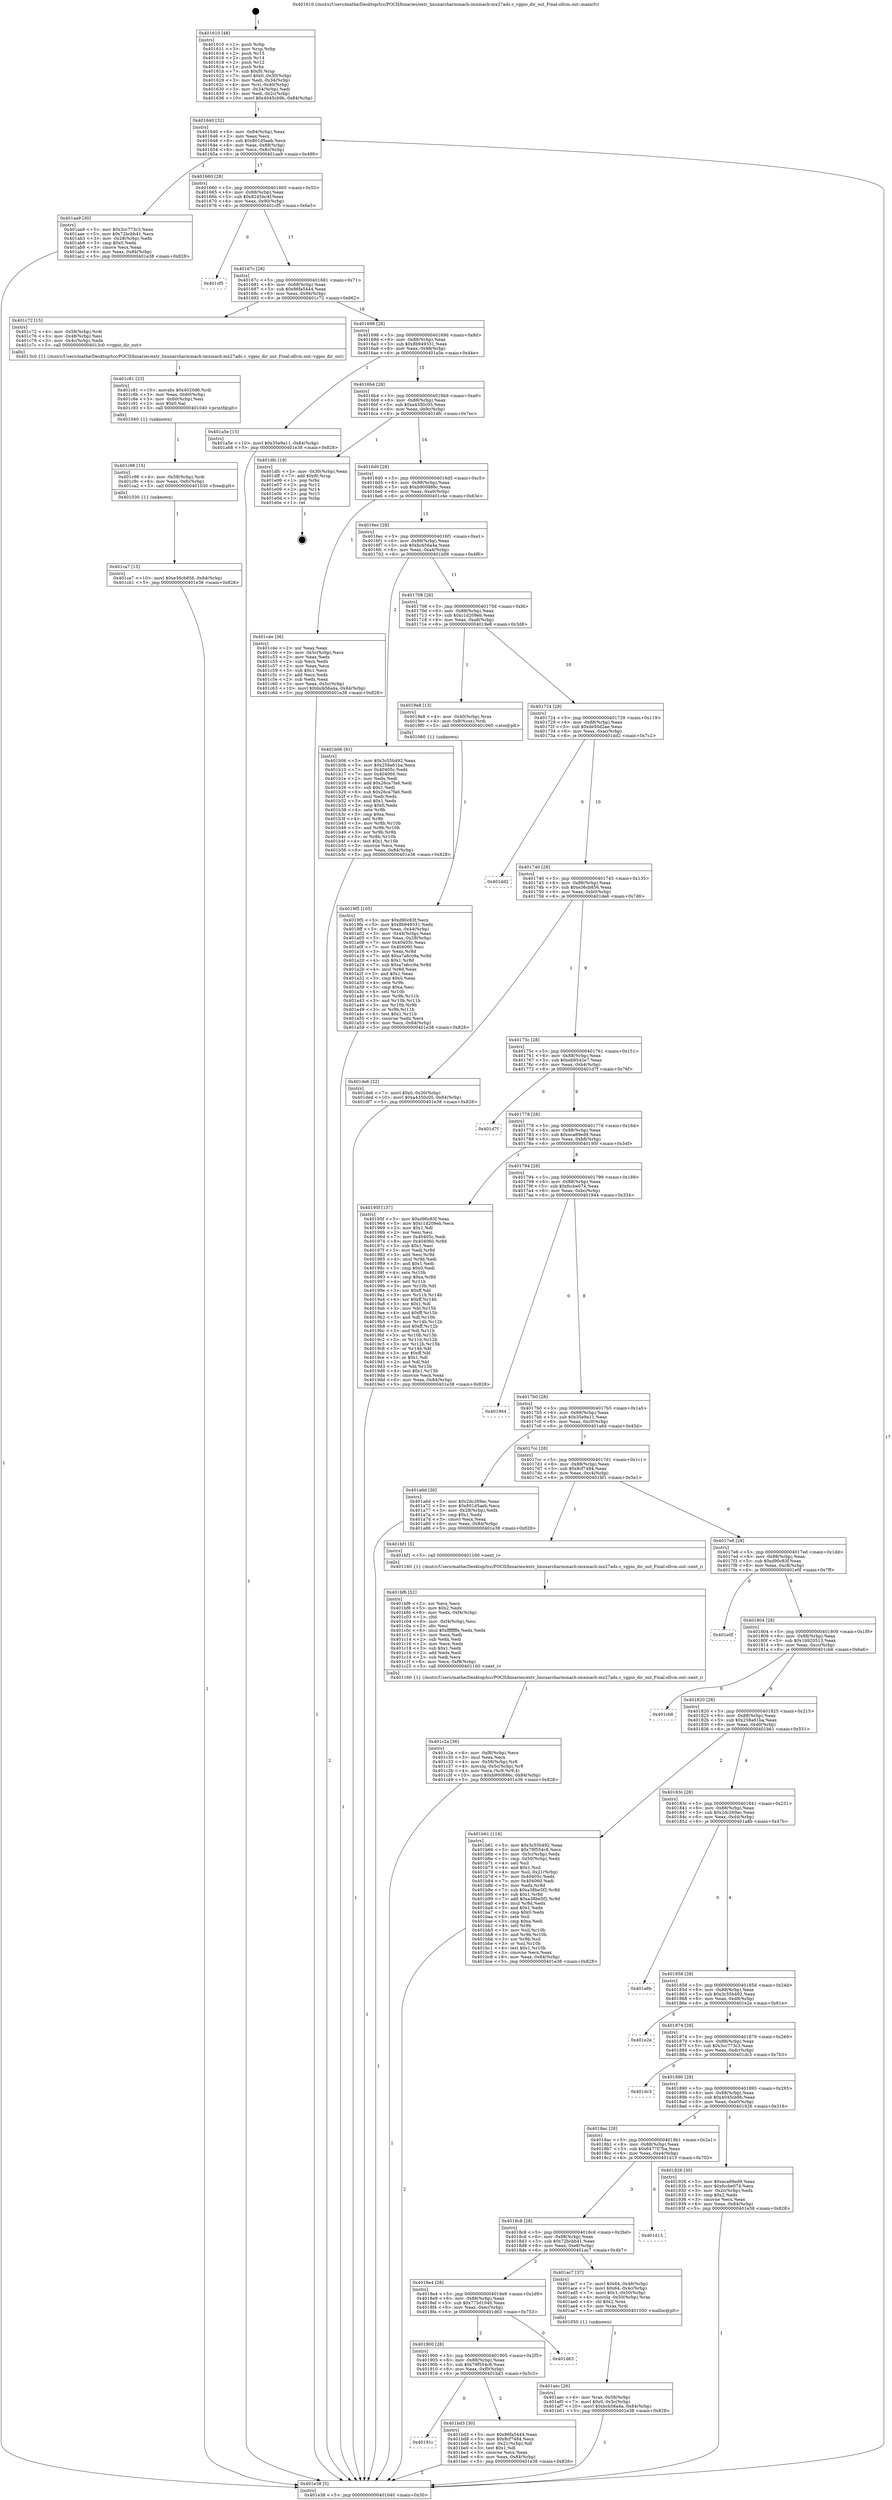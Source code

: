 digraph "0x401610" {
  label = "0x401610 (/mnt/c/Users/mathe/Desktop/tcc/POCII/binaries/extr_linuxarcharmmach-imxmach-mx27ads.c_vgpio_dir_out_Final-ollvm.out::main(0))"
  labelloc = "t"
  node[shape=record]

  Entry [label="",width=0.3,height=0.3,shape=circle,fillcolor=black,style=filled]
  "0x401640" [label="{
     0x401640 [32]\l
     | [instrs]\l
     &nbsp;&nbsp;0x401640 \<+6\>: mov -0x84(%rbp),%eax\l
     &nbsp;&nbsp;0x401646 \<+2\>: mov %eax,%ecx\l
     &nbsp;&nbsp;0x401648 \<+6\>: sub $0x801d5aeb,%ecx\l
     &nbsp;&nbsp;0x40164e \<+6\>: mov %eax,-0x88(%rbp)\l
     &nbsp;&nbsp;0x401654 \<+6\>: mov %ecx,-0x8c(%rbp)\l
     &nbsp;&nbsp;0x40165a \<+6\>: je 0000000000401aa9 \<main+0x499\>\l
  }"]
  "0x401aa9" [label="{
     0x401aa9 [30]\l
     | [instrs]\l
     &nbsp;&nbsp;0x401aa9 \<+5\>: mov $0x3cc773c3,%eax\l
     &nbsp;&nbsp;0x401aae \<+5\>: mov $0x72bcbb41,%ecx\l
     &nbsp;&nbsp;0x401ab3 \<+3\>: mov -0x28(%rbp),%edx\l
     &nbsp;&nbsp;0x401ab6 \<+3\>: cmp $0x0,%edx\l
     &nbsp;&nbsp;0x401ab9 \<+3\>: cmove %ecx,%eax\l
     &nbsp;&nbsp;0x401abc \<+6\>: mov %eax,-0x84(%rbp)\l
     &nbsp;&nbsp;0x401ac2 \<+5\>: jmp 0000000000401e38 \<main+0x828\>\l
  }"]
  "0x401660" [label="{
     0x401660 [28]\l
     | [instrs]\l
     &nbsp;&nbsp;0x401660 \<+5\>: jmp 0000000000401665 \<main+0x55\>\l
     &nbsp;&nbsp;0x401665 \<+6\>: mov -0x88(%rbp),%eax\l
     &nbsp;&nbsp;0x40166b \<+5\>: sub $0x8245bc4f,%eax\l
     &nbsp;&nbsp;0x401670 \<+6\>: mov %eax,-0x90(%rbp)\l
     &nbsp;&nbsp;0x401676 \<+6\>: je 0000000000401cf5 \<main+0x6e5\>\l
  }"]
  Exit [label="",width=0.3,height=0.3,shape=circle,fillcolor=black,style=filled,peripheries=2]
  "0x401cf5" [label="{
     0x401cf5\l
  }", style=dashed]
  "0x40167c" [label="{
     0x40167c [28]\l
     | [instrs]\l
     &nbsp;&nbsp;0x40167c \<+5\>: jmp 0000000000401681 \<main+0x71\>\l
     &nbsp;&nbsp;0x401681 \<+6\>: mov -0x88(%rbp),%eax\l
     &nbsp;&nbsp;0x401687 \<+5\>: sub $0x86fa5444,%eax\l
     &nbsp;&nbsp;0x40168c \<+6\>: mov %eax,-0x94(%rbp)\l
     &nbsp;&nbsp;0x401692 \<+6\>: je 0000000000401c72 \<main+0x662\>\l
  }"]
  "0x401ca7" [label="{
     0x401ca7 [15]\l
     | [instrs]\l
     &nbsp;&nbsp;0x401ca7 \<+10\>: movl $0xe36cb856,-0x84(%rbp)\l
     &nbsp;&nbsp;0x401cb1 \<+5\>: jmp 0000000000401e38 \<main+0x828\>\l
  }"]
  "0x401c72" [label="{
     0x401c72 [15]\l
     | [instrs]\l
     &nbsp;&nbsp;0x401c72 \<+4\>: mov -0x58(%rbp),%rdi\l
     &nbsp;&nbsp;0x401c76 \<+3\>: mov -0x48(%rbp),%esi\l
     &nbsp;&nbsp;0x401c79 \<+3\>: mov -0x4c(%rbp),%edx\l
     &nbsp;&nbsp;0x401c7c \<+5\>: call 00000000004013c0 \<vgpio_dir_out\>\l
     | [calls]\l
     &nbsp;&nbsp;0x4013c0 \{1\} (/mnt/c/Users/mathe/Desktop/tcc/POCII/binaries/extr_linuxarcharmmach-imxmach-mx27ads.c_vgpio_dir_out_Final-ollvm.out::vgpio_dir_out)\l
  }"]
  "0x401698" [label="{
     0x401698 [28]\l
     | [instrs]\l
     &nbsp;&nbsp;0x401698 \<+5\>: jmp 000000000040169d \<main+0x8d\>\l
     &nbsp;&nbsp;0x40169d \<+6\>: mov -0x88(%rbp),%eax\l
     &nbsp;&nbsp;0x4016a3 \<+5\>: sub $0x8b949331,%eax\l
     &nbsp;&nbsp;0x4016a8 \<+6\>: mov %eax,-0x98(%rbp)\l
     &nbsp;&nbsp;0x4016ae \<+6\>: je 0000000000401a5e \<main+0x44e\>\l
  }"]
  "0x401c98" [label="{
     0x401c98 [15]\l
     | [instrs]\l
     &nbsp;&nbsp;0x401c98 \<+4\>: mov -0x58(%rbp),%rdi\l
     &nbsp;&nbsp;0x401c9c \<+6\>: mov %eax,-0xfc(%rbp)\l
     &nbsp;&nbsp;0x401ca2 \<+5\>: call 0000000000401030 \<free@plt\>\l
     | [calls]\l
     &nbsp;&nbsp;0x401030 \{1\} (unknown)\l
  }"]
  "0x401a5e" [label="{
     0x401a5e [15]\l
     | [instrs]\l
     &nbsp;&nbsp;0x401a5e \<+10\>: movl $0x35e9a11,-0x84(%rbp)\l
     &nbsp;&nbsp;0x401a68 \<+5\>: jmp 0000000000401e38 \<main+0x828\>\l
  }"]
  "0x4016b4" [label="{
     0x4016b4 [28]\l
     | [instrs]\l
     &nbsp;&nbsp;0x4016b4 \<+5\>: jmp 00000000004016b9 \<main+0xa9\>\l
     &nbsp;&nbsp;0x4016b9 \<+6\>: mov -0x88(%rbp),%eax\l
     &nbsp;&nbsp;0x4016bf \<+5\>: sub $0xa4350c05,%eax\l
     &nbsp;&nbsp;0x4016c4 \<+6\>: mov %eax,-0x9c(%rbp)\l
     &nbsp;&nbsp;0x4016ca \<+6\>: je 0000000000401dfc \<main+0x7ec\>\l
  }"]
  "0x401c81" [label="{
     0x401c81 [23]\l
     | [instrs]\l
     &nbsp;&nbsp;0x401c81 \<+10\>: movabs $0x4020d6,%rdi\l
     &nbsp;&nbsp;0x401c8b \<+3\>: mov %eax,-0x60(%rbp)\l
     &nbsp;&nbsp;0x401c8e \<+3\>: mov -0x60(%rbp),%esi\l
     &nbsp;&nbsp;0x401c91 \<+2\>: mov $0x0,%al\l
     &nbsp;&nbsp;0x401c93 \<+5\>: call 0000000000401040 \<printf@plt\>\l
     | [calls]\l
     &nbsp;&nbsp;0x401040 \{1\} (unknown)\l
  }"]
  "0x401dfc" [label="{
     0x401dfc [19]\l
     | [instrs]\l
     &nbsp;&nbsp;0x401dfc \<+3\>: mov -0x30(%rbp),%eax\l
     &nbsp;&nbsp;0x401dff \<+7\>: add $0xf0,%rsp\l
     &nbsp;&nbsp;0x401e06 \<+1\>: pop %rbx\l
     &nbsp;&nbsp;0x401e07 \<+2\>: pop %r12\l
     &nbsp;&nbsp;0x401e09 \<+2\>: pop %r14\l
     &nbsp;&nbsp;0x401e0b \<+2\>: pop %r15\l
     &nbsp;&nbsp;0x401e0d \<+1\>: pop %rbp\l
     &nbsp;&nbsp;0x401e0e \<+1\>: ret\l
  }"]
  "0x4016d0" [label="{
     0x4016d0 [28]\l
     | [instrs]\l
     &nbsp;&nbsp;0x4016d0 \<+5\>: jmp 00000000004016d5 \<main+0xc5\>\l
     &nbsp;&nbsp;0x4016d5 \<+6\>: mov -0x88(%rbp),%eax\l
     &nbsp;&nbsp;0x4016db \<+5\>: sub $0xb900886c,%eax\l
     &nbsp;&nbsp;0x4016e0 \<+6\>: mov %eax,-0xa0(%rbp)\l
     &nbsp;&nbsp;0x4016e6 \<+6\>: je 0000000000401c4e \<main+0x63e\>\l
  }"]
  "0x401c2a" [label="{
     0x401c2a [36]\l
     | [instrs]\l
     &nbsp;&nbsp;0x401c2a \<+6\>: mov -0xf8(%rbp),%ecx\l
     &nbsp;&nbsp;0x401c30 \<+3\>: imul %eax,%ecx\l
     &nbsp;&nbsp;0x401c33 \<+4\>: mov -0x58(%rbp),%r8\l
     &nbsp;&nbsp;0x401c37 \<+4\>: movslq -0x5c(%rbp),%r9\l
     &nbsp;&nbsp;0x401c3b \<+4\>: mov %ecx,(%r8,%r9,4)\l
     &nbsp;&nbsp;0x401c3f \<+10\>: movl $0xb900886c,-0x84(%rbp)\l
     &nbsp;&nbsp;0x401c49 \<+5\>: jmp 0000000000401e38 \<main+0x828\>\l
  }"]
  "0x401c4e" [label="{
     0x401c4e [36]\l
     | [instrs]\l
     &nbsp;&nbsp;0x401c4e \<+2\>: xor %eax,%eax\l
     &nbsp;&nbsp;0x401c50 \<+3\>: mov -0x5c(%rbp),%ecx\l
     &nbsp;&nbsp;0x401c53 \<+2\>: mov %eax,%edx\l
     &nbsp;&nbsp;0x401c55 \<+2\>: sub %ecx,%edx\l
     &nbsp;&nbsp;0x401c57 \<+2\>: mov %eax,%ecx\l
     &nbsp;&nbsp;0x401c59 \<+3\>: sub $0x1,%ecx\l
     &nbsp;&nbsp;0x401c5c \<+2\>: add %ecx,%edx\l
     &nbsp;&nbsp;0x401c5e \<+2\>: sub %edx,%eax\l
     &nbsp;&nbsp;0x401c60 \<+3\>: mov %eax,-0x5c(%rbp)\l
     &nbsp;&nbsp;0x401c63 \<+10\>: movl $0xbcb56a4a,-0x84(%rbp)\l
     &nbsp;&nbsp;0x401c6d \<+5\>: jmp 0000000000401e38 \<main+0x828\>\l
  }"]
  "0x4016ec" [label="{
     0x4016ec [28]\l
     | [instrs]\l
     &nbsp;&nbsp;0x4016ec \<+5\>: jmp 00000000004016f1 \<main+0xe1\>\l
     &nbsp;&nbsp;0x4016f1 \<+6\>: mov -0x88(%rbp),%eax\l
     &nbsp;&nbsp;0x4016f7 \<+5\>: sub $0xbcb56a4a,%eax\l
     &nbsp;&nbsp;0x4016fc \<+6\>: mov %eax,-0xa4(%rbp)\l
     &nbsp;&nbsp;0x401702 \<+6\>: je 0000000000401b06 \<main+0x4f6\>\l
  }"]
  "0x401bf6" [label="{
     0x401bf6 [52]\l
     | [instrs]\l
     &nbsp;&nbsp;0x401bf6 \<+2\>: xor %ecx,%ecx\l
     &nbsp;&nbsp;0x401bf8 \<+5\>: mov $0x2,%edx\l
     &nbsp;&nbsp;0x401bfd \<+6\>: mov %edx,-0xf4(%rbp)\l
     &nbsp;&nbsp;0x401c03 \<+1\>: cltd\l
     &nbsp;&nbsp;0x401c04 \<+6\>: mov -0xf4(%rbp),%esi\l
     &nbsp;&nbsp;0x401c0a \<+2\>: idiv %esi\l
     &nbsp;&nbsp;0x401c0c \<+6\>: imul $0xfffffffe,%edx,%edx\l
     &nbsp;&nbsp;0x401c12 \<+2\>: mov %ecx,%edi\l
     &nbsp;&nbsp;0x401c14 \<+2\>: sub %edx,%edi\l
     &nbsp;&nbsp;0x401c16 \<+2\>: mov %ecx,%edx\l
     &nbsp;&nbsp;0x401c18 \<+3\>: sub $0x1,%edx\l
     &nbsp;&nbsp;0x401c1b \<+2\>: add %edx,%edi\l
     &nbsp;&nbsp;0x401c1d \<+2\>: sub %edi,%ecx\l
     &nbsp;&nbsp;0x401c1f \<+6\>: mov %ecx,-0xf8(%rbp)\l
     &nbsp;&nbsp;0x401c25 \<+5\>: call 0000000000401160 \<next_i\>\l
     | [calls]\l
     &nbsp;&nbsp;0x401160 \{1\} (/mnt/c/Users/mathe/Desktop/tcc/POCII/binaries/extr_linuxarcharmmach-imxmach-mx27ads.c_vgpio_dir_out_Final-ollvm.out::next_i)\l
  }"]
  "0x401b06" [label="{
     0x401b06 [91]\l
     | [instrs]\l
     &nbsp;&nbsp;0x401b06 \<+5\>: mov $0x3c55b492,%eax\l
     &nbsp;&nbsp;0x401b0b \<+5\>: mov $0x258a61ba,%ecx\l
     &nbsp;&nbsp;0x401b10 \<+7\>: mov 0x40405c,%edx\l
     &nbsp;&nbsp;0x401b17 \<+7\>: mov 0x404060,%esi\l
     &nbsp;&nbsp;0x401b1e \<+2\>: mov %edx,%edi\l
     &nbsp;&nbsp;0x401b20 \<+6\>: add $0x26ca7fa6,%edi\l
     &nbsp;&nbsp;0x401b26 \<+3\>: sub $0x1,%edi\l
     &nbsp;&nbsp;0x401b29 \<+6\>: sub $0x26ca7fa6,%edi\l
     &nbsp;&nbsp;0x401b2f \<+3\>: imul %edi,%edx\l
     &nbsp;&nbsp;0x401b32 \<+3\>: and $0x1,%edx\l
     &nbsp;&nbsp;0x401b35 \<+3\>: cmp $0x0,%edx\l
     &nbsp;&nbsp;0x401b38 \<+4\>: sete %r8b\l
     &nbsp;&nbsp;0x401b3c \<+3\>: cmp $0xa,%esi\l
     &nbsp;&nbsp;0x401b3f \<+4\>: setl %r9b\l
     &nbsp;&nbsp;0x401b43 \<+3\>: mov %r8b,%r10b\l
     &nbsp;&nbsp;0x401b46 \<+3\>: and %r9b,%r10b\l
     &nbsp;&nbsp;0x401b49 \<+3\>: xor %r9b,%r8b\l
     &nbsp;&nbsp;0x401b4c \<+3\>: or %r8b,%r10b\l
     &nbsp;&nbsp;0x401b4f \<+4\>: test $0x1,%r10b\l
     &nbsp;&nbsp;0x401b53 \<+3\>: cmovne %ecx,%eax\l
     &nbsp;&nbsp;0x401b56 \<+6\>: mov %eax,-0x84(%rbp)\l
     &nbsp;&nbsp;0x401b5c \<+5\>: jmp 0000000000401e38 \<main+0x828\>\l
  }"]
  "0x401708" [label="{
     0x401708 [28]\l
     | [instrs]\l
     &nbsp;&nbsp;0x401708 \<+5\>: jmp 000000000040170d \<main+0xfd\>\l
     &nbsp;&nbsp;0x40170d \<+6\>: mov -0x88(%rbp),%eax\l
     &nbsp;&nbsp;0x401713 \<+5\>: sub $0xc1d209eb,%eax\l
     &nbsp;&nbsp;0x401718 \<+6\>: mov %eax,-0xa8(%rbp)\l
     &nbsp;&nbsp;0x40171e \<+6\>: je 00000000004019e8 \<main+0x3d8\>\l
  }"]
  "0x40191c" [label="{
     0x40191c\l
  }", style=dashed]
  "0x4019e8" [label="{
     0x4019e8 [13]\l
     | [instrs]\l
     &nbsp;&nbsp;0x4019e8 \<+4\>: mov -0x40(%rbp),%rax\l
     &nbsp;&nbsp;0x4019ec \<+4\>: mov 0x8(%rax),%rdi\l
     &nbsp;&nbsp;0x4019f0 \<+5\>: call 0000000000401060 \<atoi@plt\>\l
     | [calls]\l
     &nbsp;&nbsp;0x401060 \{1\} (unknown)\l
  }"]
  "0x401724" [label="{
     0x401724 [28]\l
     | [instrs]\l
     &nbsp;&nbsp;0x401724 \<+5\>: jmp 0000000000401729 \<main+0x119\>\l
     &nbsp;&nbsp;0x401729 \<+6\>: mov -0x88(%rbp),%eax\l
     &nbsp;&nbsp;0x40172f \<+5\>: sub $0xde50d2ae,%eax\l
     &nbsp;&nbsp;0x401734 \<+6\>: mov %eax,-0xac(%rbp)\l
     &nbsp;&nbsp;0x40173a \<+6\>: je 0000000000401dd2 \<main+0x7c2\>\l
  }"]
  "0x401bd3" [label="{
     0x401bd3 [30]\l
     | [instrs]\l
     &nbsp;&nbsp;0x401bd3 \<+5\>: mov $0x86fa5444,%eax\l
     &nbsp;&nbsp;0x401bd8 \<+5\>: mov $0x8cf7484,%ecx\l
     &nbsp;&nbsp;0x401bdd \<+3\>: mov -0x21(%rbp),%dl\l
     &nbsp;&nbsp;0x401be0 \<+3\>: test $0x1,%dl\l
     &nbsp;&nbsp;0x401be3 \<+3\>: cmovne %ecx,%eax\l
     &nbsp;&nbsp;0x401be6 \<+6\>: mov %eax,-0x84(%rbp)\l
     &nbsp;&nbsp;0x401bec \<+5\>: jmp 0000000000401e38 \<main+0x828\>\l
  }"]
  "0x401dd2" [label="{
     0x401dd2\l
  }", style=dashed]
  "0x401740" [label="{
     0x401740 [28]\l
     | [instrs]\l
     &nbsp;&nbsp;0x401740 \<+5\>: jmp 0000000000401745 \<main+0x135\>\l
     &nbsp;&nbsp;0x401745 \<+6\>: mov -0x88(%rbp),%eax\l
     &nbsp;&nbsp;0x40174b \<+5\>: sub $0xe36cb856,%eax\l
     &nbsp;&nbsp;0x401750 \<+6\>: mov %eax,-0xb0(%rbp)\l
     &nbsp;&nbsp;0x401756 \<+6\>: je 0000000000401de6 \<main+0x7d6\>\l
  }"]
  "0x401900" [label="{
     0x401900 [28]\l
     | [instrs]\l
     &nbsp;&nbsp;0x401900 \<+5\>: jmp 0000000000401905 \<main+0x2f5\>\l
     &nbsp;&nbsp;0x401905 \<+6\>: mov -0x88(%rbp),%eax\l
     &nbsp;&nbsp;0x40190b \<+5\>: sub $0x79f554c8,%eax\l
     &nbsp;&nbsp;0x401910 \<+6\>: mov %eax,-0xf0(%rbp)\l
     &nbsp;&nbsp;0x401916 \<+6\>: je 0000000000401bd3 \<main+0x5c3\>\l
  }"]
  "0x401de6" [label="{
     0x401de6 [22]\l
     | [instrs]\l
     &nbsp;&nbsp;0x401de6 \<+7\>: movl $0x0,-0x30(%rbp)\l
     &nbsp;&nbsp;0x401ded \<+10\>: movl $0xa4350c05,-0x84(%rbp)\l
     &nbsp;&nbsp;0x401df7 \<+5\>: jmp 0000000000401e38 \<main+0x828\>\l
  }"]
  "0x40175c" [label="{
     0x40175c [28]\l
     | [instrs]\l
     &nbsp;&nbsp;0x40175c \<+5\>: jmp 0000000000401761 \<main+0x151\>\l
     &nbsp;&nbsp;0x401761 \<+6\>: mov -0x88(%rbp),%eax\l
     &nbsp;&nbsp;0x401767 \<+5\>: sub $0xeb9542e7,%eax\l
     &nbsp;&nbsp;0x40176c \<+6\>: mov %eax,-0xb4(%rbp)\l
     &nbsp;&nbsp;0x401772 \<+6\>: je 0000000000401d7f \<main+0x76f\>\l
  }"]
  "0x401d63" [label="{
     0x401d63\l
  }", style=dashed]
  "0x401d7f" [label="{
     0x401d7f\l
  }", style=dashed]
  "0x401778" [label="{
     0x401778 [28]\l
     | [instrs]\l
     &nbsp;&nbsp;0x401778 \<+5\>: jmp 000000000040177d \<main+0x16d\>\l
     &nbsp;&nbsp;0x40177d \<+6\>: mov -0x88(%rbp),%eax\l
     &nbsp;&nbsp;0x401783 \<+5\>: sub $0xeca89ed9,%eax\l
     &nbsp;&nbsp;0x401788 \<+6\>: mov %eax,-0xb8(%rbp)\l
     &nbsp;&nbsp;0x40178e \<+6\>: je 000000000040195f \<main+0x34f\>\l
  }"]
  "0x401aec" [label="{
     0x401aec [26]\l
     | [instrs]\l
     &nbsp;&nbsp;0x401aec \<+4\>: mov %rax,-0x58(%rbp)\l
     &nbsp;&nbsp;0x401af0 \<+7\>: movl $0x0,-0x5c(%rbp)\l
     &nbsp;&nbsp;0x401af7 \<+10\>: movl $0xbcb56a4a,-0x84(%rbp)\l
     &nbsp;&nbsp;0x401b01 \<+5\>: jmp 0000000000401e38 \<main+0x828\>\l
  }"]
  "0x40195f" [label="{
     0x40195f [137]\l
     | [instrs]\l
     &nbsp;&nbsp;0x40195f \<+5\>: mov $0xd90c83f,%eax\l
     &nbsp;&nbsp;0x401964 \<+5\>: mov $0xc1d209eb,%ecx\l
     &nbsp;&nbsp;0x401969 \<+2\>: mov $0x1,%dl\l
     &nbsp;&nbsp;0x40196b \<+2\>: xor %esi,%esi\l
     &nbsp;&nbsp;0x40196d \<+7\>: mov 0x40405c,%edi\l
     &nbsp;&nbsp;0x401974 \<+8\>: mov 0x404060,%r8d\l
     &nbsp;&nbsp;0x40197c \<+3\>: sub $0x1,%esi\l
     &nbsp;&nbsp;0x40197f \<+3\>: mov %edi,%r9d\l
     &nbsp;&nbsp;0x401982 \<+3\>: add %esi,%r9d\l
     &nbsp;&nbsp;0x401985 \<+4\>: imul %r9d,%edi\l
     &nbsp;&nbsp;0x401989 \<+3\>: and $0x1,%edi\l
     &nbsp;&nbsp;0x40198c \<+3\>: cmp $0x0,%edi\l
     &nbsp;&nbsp;0x40198f \<+4\>: sete %r10b\l
     &nbsp;&nbsp;0x401993 \<+4\>: cmp $0xa,%r8d\l
     &nbsp;&nbsp;0x401997 \<+4\>: setl %r11b\l
     &nbsp;&nbsp;0x40199b \<+3\>: mov %r10b,%bl\l
     &nbsp;&nbsp;0x40199e \<+3\>: xor $0xff,%bl\l
     &nbsp;&nbsp;0x4019a1 \<+3\>: mov %r11b,%r14b\l
     &nbsp;&nbsp;0x4019a4 \<+4\>: xor $0xff,%r14b\l
     &nbsp;&nbsp;0x4019a8 \<+3\>: xor $0x1,%dl\l
     &nbsp;&nbsp;0x4019ab \<+3\>: mov %bl,%r15b\l
     &nbsp;&nbsp;0x4019ae \<+4\>: and $0xff,%r15b\l
     &nbsp;&nbsp;0x4019b2 \<+3\>: and %dl,%r10b\l
     &nbsp;&nbsp;0x4019b5 \<+3\>: mov %r14b,%r12b\l
     &nbsp;&nbsp;0x4019b8 \<+4\>: and $0xff,%r12b\l
     &nbsp;&nbsp;0x4019bc \<+3\>: and %dl,%r11b\l
     &nbsp;&nbsp;0x4019bf \<+3\>: or %r10b,%r15b\l
     &nbsp;&nbsp;0x4019c2 \<+3\>: or %r11b,%r12b\l
     &nbsp;&nbsp;0x4019c5 \<+3\>: xor %r12b,%r15b\l
     &nbsp;&nbsp;0x4019c8 \<+3\>: or %r14b,%bl\l
     &nbsp;&nbsp;0x4019cb \<+3\>: xor $0xff,%bl\l
     &nbsp;&nbsp;0x4019ce \<+3\>: or $0x1,%dl\l
     &nbsp;&nbsp;0x4019d1 \<+2\>: and %dl,%bl\l
     &nbsp;&nbsp;0x4019d3 \<+3\>: or %bl,%r15b\l
     &nbsp;&nbsp;0x4019d6 \<+4\>: test $0x1,%r15b\l
     &nbsp;&nbsp;0x4019da \<+3\>: cmovne %ecx,%eax\l
     &nbsp;&nbsp;0x4019dd \<+6\>: mov %eax,-0x84(%rbp)\l
     &nbsp;&nbsp;0x4019e3 \<+5\>: jmp 0000000000401e38 \<main+0x828\>\l
  }"]
  "0x401794" [label="{
     0x401794 [28]\l
     | [instrs]\l
     &nbsp;&nbsp;0x401794 \<+5\>: jmp 0000000000401799 \<main+0x189\>\l
     &nbsp;&nbsp;0x401799 \<+6\>: mov -0x88(%rbp),%eax\l
     &nbsp;&nbsp;0x40179f \<+5\>: sub $0xfccbe074,%eax\l
     &nbsp;&nbsp;0x4017a4 \<+6\>: mov %eax,-0xbc(%rbp)\l
     &nbsp;&nbsp;0x4017aa \<+6\>: je 0000000000401944 \<main+0x334\>\l
  }"]
  "0x4018e4" [label="{
     0x4018e4 [28]\l
     | [instrs]\l
     &nbsp;&nbsp;0x4018e4 \<+5\>: jmp 00000000004018e9 \<main+0x2d9\>\l
     &nbsp;&nbsp;0x4018e9 \<+6\>: mov -0x88(%rbp),%eax\l
     &nbsp;&nbsp;0x4018ef \<+5\>: sub $0x775d1040,%eax\l
     &nbsp;&nbsp;0x4018f4 \<+6\>: mov %eax,-0xec(%rbp)\l
     &nbsp;&nbsp;0x4018fa \<+6\>: je 0000000000401d63 \<main+0x753\>\l
  }"]
  "0x401944" [label="{
     0x401944\l
  }", style=dashed]
  "0x4017b0" [label="{
     0x4017b0 [28]\l
     | [instrs]\l
     &nbsp;&nbsp;0x4017b0 \<+5\>: jmp 00000000004017b5 \<main+0x1a5\>\l
     &nbsp;&nbsp;0x4017b5 \<+6\>: mov -0x88(%rbp),%eax\l
     &nbsp;&nbsp;0x4017bb \<+5\>: sub $0x35e9a11,%eax\l
     &nbsp;&nbsp;0x4017c0 \<+6\>: mov %eax,-0xc0(%rbp)\l
     &nbsp;&nbsp;0x4017c6 \<+6\>: je 0000000000401a6d \<main+0x45d\>\l
  }"]
  "0x401ac7" [label="{
     0x401ac7 [37]\l
     | [instrs]\l
     &nbsp;&nbsp;0x401ac7 \<+7\>: movl $0x64,-0x48(%rbp)\l
     &nbsp;&nbsp;0x401ace \<+7\>: movl $0x64,-0x4c(%rbp)\l
     &nbsp;&nbsp;0x401ad5 \<+7\>: movl $0x1,-0x50(%rbp)\l
     &nbsp;&nbsp;0x401adc \<+4\>: movslq -0x50(%rbp),%rax\l
     &nbsp;&nbsp;0x401ae0 \<+4\>: shl $0x2,%rax\l
     &nbsp;&nbsp;0x401ae4 \<+3\>: mov %rax,%rdi\l
     &nbsp;&nbsp;0x401ae7 \<+5\>: call 0000000000401050 \<malloc@plt\>\l
     | [calls]\l
     &nbsp;&nbsp;0x401050 \{1\} (unknown)\l
  }"]
  "0x401a6d" [label="{
     0x401a6d [30]\l
     | [instrs]\l
     &nbsp;&nbsp;0x401a6d \<+5\>: mov $0x2dc269ac,%eax\l
     &nbsp;&nbsp;0x401a72 \<+5\>: mov $0x801d5aeb,%ecx\l
     &nbsp;&nbsp;0x401a77 \<+3\>: mov -0x28(%rbp),%edx\l
     &nbsp;&nbsp;0x401a7a \<+3\>: cmp $0x1,%edx\l
     &nbsp;&nbsp;0x401a7d \<+3\>: cmovl %ecx,%eax\l
     &nbsp;&nbsp;0x401a80 \<+6\>: mov %eax,-0x84(%rbp)\l
     &nbsp;&nbsp;0x401a86 \<+5\>: jmp 0000000000401e38 \<main+0x828\>\l
  }"]
  "0x4017cc" [label="{
     0x4017cc [28]\l
     | [instrs]\l
     &nbsp;&nbsp;0x4017cc \<+5\>: jmp 00000000004017d1 \<main+0x1c1\>\l
     &nbsp;&nbsp;0x4017d1 \<+6\>: mov -0x88(%rbp),%eax\l
     &nbsp;&nbsp;0x4017d7 \<+5\>: sub $0x8cf7484,%eax\l
     &nbsp;&nbsp;0x4017dc \<+6\>: mov %eax,-0xc4(%rbp)\l
     &nbsp;&nbsp;0x4017e2 \<+6\>: je 0000000000401bf1 \<main+0x5e1\>\l
  }"]
  "0x4018c8" [label="{
     0x4018c8 [28]\l
     | [instrs]\l
     &nbsp;&nbsp;0x4018c8 \<+5\>: jmp 00000000004018cd \<main+0x2bd\>\l
     &nbsp;&nbsp;0x4018cd \<+6\>: mov -0x88(%rbp),%eax\l
     &nbsp;&nbsp;0x4018d3 \<+5\>: sub $0x72bcbb41,%eax\l
     &nbsp;&nbsp;0x4018d8 \<+6\>: mov %eax,-0xe8(%rbp)\l
     &nbsp;&nbsp;0x4018de \<+6\>: je 0000000000401ac7 \<main+0x4b7\>\l
  }"]
  "0x401bf1" [label="{
     0x401bf1 [5]\l
     | [instrs]\l
     &nbsp;&nbsp;0x401bf1 \<+5\>: call 0000000000401160 \<next_i\>\l
     | [calls]\l
     &nbsp;&nbsp;0x401160 \{1\} (/mnt/c/Users/mathe/Desktop/tcc/POCII/binaries/extr_linuxarcharmmach-imxmach-mx27ads.c_vgpio_dir_out_Final-ollvm.out::next_i)\l
  }"]
  "0x4017e8" [label="{
     0x4017e8 [28]\l
     | [instrs]\l
     &nbsp;&nbsp;0x4017e8 \<+5\>: jmp 00000000004017ed \<main+0x1dd\>\l
     &nbsp;&nbsp;0x4017ed \<+6\>: mov -0x88(%rbp),%eax\l
     &nbsp;&nbsp;0x4017f3 \<+5\>: sub $0xd90c83f,%eax\l
     &nbsp;&nbsp;0x4017f8 \<+6\>: mov %eax,-0xc8(%rbp)\l
     &nbsp;&nbsp;0x4017fe \<+6\>: je 0000000000401e0f \<main+0x7ff\>\l
  }"]
  "0x401d13" [label="{
     0x401d13\l
  }", style=dashed]
  "0x401e0f" [label="{
     0x401e0f\l
  }", style=dashed]
  "0x401804" [label="{
     0x401804 [28]\l
     | [instrs]\l
     &nbsp;&nbsp;0x401804 \<+5\>: jmp 0000000000401809 \<main+0x1f9\>\l
     &nbsp;&nbsp;0x401809 \<+6\>: mov -0x88(%rbp),%eax\l
     &nbsp;&nbsp;0x40180f \<+5\>: sub $0x1b920513,%eax\l
     &nbsp;&nbsp;0x401814 \<+6\>: mov %eax,-0xcc(%rbp)\l
     &nbsp;&nbsp;0x40181a \<+6\>: je 0000000000401cb6 \<main+0x6a6\>\l
  }"]
  "0x4019f5" [label="{
     0x4019f5 [105]\l
     | [instrs]\l
     &nbsp;&nbsp;0x4019f5 \<+5\>: mov $0xd90c83f,%ecx\l
     &nbsp;&nbsp;0x4019fa \<+5\>: mov $0x8b949331,%edx\l
     &nbsp;&nbsp;0x4019ff \<+3\>: mov %eax,-0x44(%rbp)\l
     &nbsp;&nbsp;0x401a02 \<+3\>: mov -0x44(%rbp),%eax\l
     &nbsp;&nbsp;0x401a05 \<+3\>: mov %eax,-0x28(%rbp)\l
     &nbsp;&nbsp;0x401a08 \<+7\>: mov 0x40405c,%eax\l
     &nbsp;&nbsp;0x401a0f \<+7\>: mov 0x404060,%esi\l
     &nbsp;&nbsp;0x401a16 \<+3\>: mov %eax,%r8d\l
     &nbsp;&nbsp;0x401a19 \<+7\>: add $0xa7a6cc9a,%r8d\l
     &nbsp;&nbsp;0x401a20 \<+4\>: sub $0x1,%r8d\l
     &nbsp;&nbsp;0x401a24 \<+7\>: sub $0xa7a6cc9a,%r8d\l
     &nbsp;&nbsp;0x401a2b \<+4\>: imul %r8d,%eax\l
     &nbsp;&nbsp;0x401a2f \<+3\>: and $0x1,%eax\l
     &nbsp;&nbsp;0x401a32 \<+3\>: cmp $0x0,%eax\l
     &nbsp;&nbsp;0x401a35 \<+4\>: sete %r9b\l
     &nbsp;&nbsp;0x401a39 \<+3\>: cmp $0xa,%esi\l
     &nbsp;&nbsp;0x401a3c \<+4\>: setl %r10b\l
     &nbsp;&nbsp;0x401a40 \<+3\>: mov %r9b,%r11b\l
     &nbsp;&nbsp;0x401a43 \<+3\>: and %r10b,%r11b\l
     &nbsp;&nbsp;0x401a46 \<+3\>: xor %r10b,%r9b\l
     &nbsp;&nbsp;0x401a49 \<+3\>: or %r9b,%r11b\l
     &nbsp;&nbsp;0x401a4c \<+4\>: test $0x1,%r11b\l
     &nbsp;&nbsp;0x401a50 \<+3\>: cmovne %edx,%ecx\l
     &nbsp;&nbsp;0x401a53 \<+6\>: mov %ecx,-0x84(%rbp)\l
     &nbsp;&nbsp;0x401a59 \<+5\>: jmp 0000000000401e38 \<main+0x828\>\l
  }"]
  "0x401cb6" [label="{
     0x401cb6\l
  }", style=dashed]
  "0x401820" [label="{
     0x401820 [28]\l
     | [instrs]\l
     &nbsp;&nbsp;0x401820 \<+5\>: jmp 0000000000401825 \<main+0x215\>\l
     &nbsp;&nbsp;0x401825 \<+6\>: mov -0x88(%rbp),%eax\l
     &nbsp;&nbsp;0x40182b \<+5\>: sub $0x258a61ba,%eax\l
     &nbsp;&nbsp;0x401830 \<+6\>: mov %eax,-0xd0(%rbp)\l
     &nbsp;&nbsp;0x401836 \<+6\>: je 0000000000401b61 \<main+0x551\>\l
  }"]
  "0x401610" [label="{
     0x401610 [48]\l
     | [instrs]\l
     &nbsp;&nbsp;0x401610 \<+1\>: push %rbp\l
     &nbsp;&nbsp;0x401611 \<+3\>: mov %rsp,%rbp\l
     &nbsp;&nbsp;0x401614 \<+2\>: push %r15\l
     &nbsp;&nbsp;0x401616 \<+2\>: push %r14\l
     &nbsp;&nbsp;0x401618 \<+2\>: push %r12\l
     &nbsp;&nbsp;0x40161a \<+1\>: push %rbx\l
     &nbsp;&nbsp;0x40161b \<+7\>: sub $0xf0,%rsp\l
     &nbsp;&nbsp;0x401622 \<+7\>: movl $0x0,-0x30(%rbp)\l
     &nbsp;&nbsp;0x401629 \<+3\>: mov %edi,-0x34(%rbp)\l
     &nbsp;&nbsp;0x40162c \<+4\>: mov %rsi,-0x40(%rbp)\l
     &nbsp;&nbsp;0x401630 \<+3\>: mov -0x34(%rbp),%edi\l
     &nbsp;&nbsp;0x401633 \<+3\>: mov %edi,-0x2c(%rbp)\l
     &nbsp;&nbsp;0x401636 \<+10\>: movl $0x4045cb9b,-0x84(%rbp)\l
  }"]
  "0x401b61" [label="{
     0x401b61 [114]\l
     | [instrs]\l
     &nbsp;&nbsp;0x401b61 \<+5\>: mov $0x3c55b492,%eax\l
     &nbsp;&nbsp;0x401b66 \<+5\>: mov $0x79f554c8,%ecx\l
     &nbsp;&nbsp;0x401b6b \<+3\>: mov -0x5c(%rbp),%edx\l
     &nbsp;&nbsp;0x401b6e \<+3\>: cmp -0x50(%rbp),%edx\l
     &nbsp;&nbsp;0x401b71 \<+4\>: setl %sil\l
     &nbsp;&nbsp;0x401b75 \<+4\>: and $0x1,%sil\l
     &nbsp;&nbsp;0x401b79 \<+4\>: mov %sil,-0x21(%rbp)\l
     &nbsp;&nbsp;0x401b7d \<+7\>: mov 0x40405c,%edx\l
     &nbsp;&nbsp;0x401b84 \<+7\>: mov 0x404060,%edi\l
     &nbsp;&nbsp;0x401b8b \<+3\>: mov %edx,%r8d\l
     &nbsp;&nbsp;0x401b8e \<+7\>: sub $0xa38be5f2,%r8d\l
     &nbsp;&nbsp;0x401b95 \<+4\>: sub $0x1,%r8d\l
     &nbsp;&nbsp;0x401b99 \<+7\>: add $0xa38be5f2,%r8d\l
     &nbsp;&nbsp;0x401ba0 \<+4\>: imul %r8d,%edx\l
     &nbsp;&nbsp;0x401ba4 \<+3\>: and $0x1,%edx\l
     &nbsp;&nbsp;0x401ba7 \<+3\>: cmp $0x0,%edx\l
     &nbsp;&nbsp;0x401baa \<+4\>: sete %sil\l
     &nbsp;&nbsp;0x401bae \<+3\>: cmp $0xa,%edi\l
     &nbsp;&nbsp;0x401bb1 \<+4\>: setl %r9b\l
     &nbsp;&nbsp;0x401bb5 \<+3\>: mov %sil,%r10b\l
     &nbsp;&nbsp;0x401bb8 \<+3\>: and %r9b,%r10b\l
     &nbsp;&nbsp;0x401bbb \<+3\>: xor %r9b,%sil\l
     &nbsp;&nbsp;0x401bbe \<+3\>: or %sil,%r10b\l
     &nbsp;&nbsp;0x401bc1 \<+4\>: test $0x1,%r10b\l
     &nbsp;&nbsp;0x401bc5 \<+3\>: cmovne %ecx,%eax\l
     &nbsp;&nbsp;0x401bc8 \<+6\>: mov %eax,-0x84(%rbp)\l
     &nbsp;&nbsp;0x401bce \<+5\>: jmp 0000000000401e38 \<main+0x828\>\l
  }"]
  "0x40183c" [label="{
     0x40183c [28]\l
     | [instrs]\l
     &nbsp;&nbsp;0x40183c \<+5\>: jmp 0000000000401841 \<main+0x231\>\l
     &nbsp;&nbsp;0x401841 \<+6\>: mov -0x88(%rbp),%eax\l
     &nbsp;&nbsp;0x401847 \<+5\>: sub $0x2dc269ac,%eax\l
     &nbsp;&nbsp;0x40184c \<+6\>: mov %eax,-0xd4(%rbp)\l
     &nbsp;&nbsp;0x401852 \<+6\>: je 0000000000401a8b \<main+0x47b\>\l
  }"]
  "0x401e38" [label="{
     0x401e38 [5]\l
     | [instrs]\l
     &nbsp;&nbsp;0x401e38 \<+5\>: jmp 0000000000401640 \<main+0x30\>\l
  }"]
  "0x401a8b" [label="{
     0x401a8b\l
  }", style=dashed]
  "0x401858" [label="{
     0x401858 [28]\l
     | [instrs]\l
     &nbsp;&nbsp;0x401858 \<+5\>: jmp 000000000040185d \<main+0x24d\>\l
     &nbsp;&nbsp;0x40185d \<+6\>: mov -0x88(%rbp),%eax\l
     &nbsp;&nbsp;0x401863 \<+5\>: sub $0x3c55b492,%eax\l
     &nbsp;&nbsp;0x401868 \<+6\>: mov %eax,-0xd8(%rbp)\l
     &nbsp;&nbsp;0x40186e \<+6\>: je 0000000000401e2e \<main+0x81e\>\l
  }"]
  "0x4018ac" [label="{
     0x4018ac [28]\l
     | [instrs]\l
     &nbsp;&nbsp;0x4018ac \<+5\>: jmp 00000000004018b1 \<main+0x2a1\>\l
     &nbsp;&nbsp;0x4018b1 \<+6\>: mov -0x88(%rbp),%eax\l
     &nbsp;&nbsp;0x4018b7 \<+5\>: sub $0x647707ba,%eax\l
     &nbsp;&nbsp;0x4018bc \<+6\>: mov %eax,-0xe4(%rbp)\l
     &nbsp;&nbsp;0x4018c2 \<+6\>: je 0000000000401d13 \<main+0x703\>\l
  }"]
  "0x401e2e" [label="{
     0x401e2e\l
  }", style=dashed]
  "0x401874" [label="{
     0x401874 [28]\l
     | [instrs]\l
     &nbsp;&nbsp;0x401874 \<+5\>: jmp 0000000000401879 \<main+0x269\>\l
     &nbsp;&nbsp;0x401879 \<+6\>: mov -0x88(%rbp),%eax\l
     &nbsp;&nbsp;0x40187f \<+5\>: sub $0x3cc773c3,%eax\l
     &nbsp;&nbsp;0x401884 \<+6\>: mov %eax,-0xdc(%rbp)\l
     &nbsp;&nbsp;0x40188a \<+6\>: je 0000000000401dc3 \<main+0x7b3\>\l
  }"]
  "0x401926" [label="{
     0x401926 [30]\l
     | [instrs]\l
     &nbsp;&nbsp;0x401926 \<+5\>: mov $0xeca89ed9,%eax\l
     &nbsp;&nbsp;0x40192b \<+5\>: mov $0xfccbe074,%ecx\l
     &nbsp;&nbsp;0x401930 \<+3\>: mov -0x2c(%rbp),%edx\l
     &nbsp;&nbsp;0x401933 \<+3\>: cmp $0x2,%edx\l
     &nbsp;&nbsp;0x401936 \<+3\>: cmovne %ecx,%eax\l
     &nbsp;&nbsp;0x401939 \<+6\>: mov %eax,-0x84(%rbp)\l
     &nbsp;&nbsp;0x40193f \<+5\>: jmp 0000000000401e38 \<main+0x828\>\l
  }"]
  "0x401dc3" [label="{
     0x401dc3\l
  }", style=dashed]
  "0x401890" [label="{
     0x401890 [28]\l
     | [instrs]\l
     &nbsp;&nbsp;0x401890 \<+5\>: jmp 0000000000401895 \<main+0x285\>\l
     &nbsp;&nbsp;0x401895 \<+6\>: mov -0x88(%rbp),%eax\l
     &nbsp;&nbsp;0x40189b \<+5\>: sub $0x4045cb9b,%eax\l
     &nbsp;&nbsp;0x4018a0 \<+6\>: mov %eax,-0xe0(%rbp)\l
     &nbsp;&nbsp;0x4018a6 \<+6\>: je 0000000000401926 \<main+0x316\>\l
  }"]
  Entry -> "0x401610" [label=" 1"]
  "0x401640" -> "0x401aa9" [label=" 1"]
  "0x401640" -> "0x401660" [label=" 17"]
  "0x401dfc" -> Exit [label=" 1"]
  "0x401660" -> "0x401cf5" [label=" 0"]
  "0x401660" -> "0x40167c" [label=" 17"]
  "0x401de6" -> "0x401e38" [label=" 1"]
  "0x40167c" -> "0x401c72" [label=" 1"]
  "0x40167c" -> "0x401698" [label=" 16"]
  "0x401ca7" -> "0x401e38" [label=" 1"]
  "0x401698" -> "0x401a5e" [label=" 1"]
  "0x401698" -> "0x4016b4" [label=" 15"]
  "0x401c98" -> "0x401ca7" [label=" 1"]
  "0x4016b4" -> "0x401dfc" [label=" 1"]
  "0x4016b4" -> "0x4016d0" [label=" 14"]
  "0x401c81" -> "0x401c98" [label=" 1"]
  "0x4016d0" -> "0x401c4e" [label=" 1"]
  "0x4016d0" -> "0x4016ec" [label=" 13"]
  "0x401c72" -> "0x401c81" [label=" 1"]
  "0x4016ec" -> "0x401b06" [label=" 2"]
  "0x4016ec" -> "0x401708" [label=" 11"]
  "0x401c4e" -> "0x401e38" [label=" 1"]
  "0x401708" -> "0x4019e8" [label=" 1"]
  "0x401708" -> "0x401724" [label=" 10"]
  "0x401c2a" -> "0x401e38" [label=" 1"]
  "0x401724" -> "0x401dd2" [label=" 0"]
  "0x401724" -> "0x401740" [label=" 10"]
  "0x401bf6" -> "0x401c2a" [label=" 1"]
  "0x401740" -> "0x401de6" [label=" 1"]
  "0x401740" -> "0x40175c" [label=" 9"]
  "0x401bd3" -> "0x401e38" [label=" 2"]
  "0x40175c" -> "0x401d7f" [label=" 0"]
  "0x40175c" -> "0x401778" [label=" 9"]
  "0x401900" -> "0x40191c" [label=" 0"]
  "0x401778" -> "0x40195f" [label=" 1"]
  "0x401778" -> "0x401794" [label=" 8"]
  "0x401bf1" -> "0x401bf6" [label=" 1"]
  "0x401794" -> "0x401944" [label=" 0"]
  "0x401794" -> "0x4017b0" [label=" 8"]
  "0x4018e4" -> "0x401900" [label=" 2"]
  "0x4017b0" -> "0x401a6d" [label=" 1"]
  "0x4017b0" -> "0x4017cc" [label=" 7"]
  "0x4018e4" -> "0x401d63" [label=" 0"]
  "0x4017cc" -> "0x401bf1" [label=" 1"]
  "0x4017cc" -> "0x4017e8" [label=" 6"]
  "0x401b61" -> "0x401e38" [label=" 2"]
  "0x4017e8" -> "0x401e0f" [label=" 0"]
  "0x4017e8" -> "0x401804" [label=" 6"]
  "0x401b06" -> "0x401e38" [label=" 2"]
  "0x401804" -> "0x401cb6" [label=" 0"]
  "0x401804" -> "0x401820" [label=" 6"]
  "0x401ac7" -> "0x401aec" [label=" 1"]
  "0x401820" -> "0x401b61" [label=" 2"]
  "0x401820" -> "0x40183c" [label=" 4"]
  "0x4018c8" -> "0x4018e4" [label=" 2"]
  "0x40183c" -> "0x401a8b" [label=" 0"]
  "0x40183c" -> "0x401858" [label=" 4"]
  "0x4018c8" -> "0x401ac7" [label=" 1"]
  "0x401858" -> "0x401e2e" [label=" 0"]
  "0x401858" -> "0x401874" [label=" 4"]
  "0x401900" -> "0x401bd3" [label=" 2"]
  "0x401874" -> "0x401dc3" [label=" 0"]
  "0x401874" -> "0x401890" [label=" 4"]
  "0x4018ac" -> "0x4018c8" [label=" 3"]
  "0x401890" -> "0x401926" [label=" 1"]
  "0x401890" -> "0x4018ac" [label=" 3"]
  "0x401926" -> "0x401e38" [label=" 1"]
  "0x401610" -> "0x401640" [label=" 1"]
  "0x401e38" -> "0x401640" [label=" 17"]
  "0x40195f" -> "0x401e38" [label=" 1"]
  "0x4019e8" -> "0x4019f5" [label=" 1"]
  "0x4019f5" -> "0x401e38" [label=" 1"]
  "0x401a5e" -> "0x401e38" [label=" 1"]
  "0x401a6d" -> "0x401e38" [label=" 1"]
  "0x401aa9" -> "0x401e38" [label=" 1"]
  "0x401aec" -> "0x401e38" [label=" 1"]
  "0x4018ac" -> "0x401d13" [label=" 0"]
}
